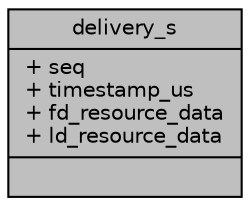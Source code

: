 digraph "delivery_s"
{
 // INTERACTIVE_SVG=YES
 // LATEX_PDF_SIZE
  bgcolor="transparent";
  edge [fontname="Helvetica",fontsize="10",labelfontname="Helvetica",labelfontsize="10"];
  node [fontname="Helvetica",fontsize="10",shape=record];
  Node1 [label="{delivery_s\n|+ seq\l+ timestamp_us\l+ fd_resource_data\l+ ld_resource_data\l|}",height=0.2,width=0.4,color="black", fillcolor="grey75", style="filled", fontcolor="black",tooltip=" "];
}
